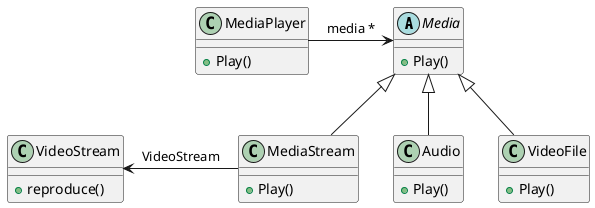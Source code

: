 @startuml Media
Media <|-- Audio 
Media <|-- VideoFile
VideoStream <- MediaStream : VideoStream 
Media <|-- MediaStream
MediaPlayer -> Media : media *


abstract class Media {
    + Play()
}

class Audio {
    + Play()
}

class VideoFile {
    + Play()
}

class MediaPlayer {
    + Play()
}
class MediaStream {
    + Play()
}
class VideoStream {
    + reproduce()
}
@enduml